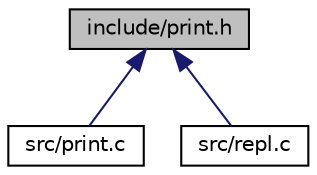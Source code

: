 digraph "include/print.h"
{
  edge [fontname="Helvetica",fontsize="10",labelfontname="Helvetica",labelfontsize="10"];
  node [fontname="Helvetica",fontsize="10",shape=record];
  Node1 [label="include/print.h",height=0.2,width=0.4,color="black", fillcolor="grey75", style="filled", fontcolor="black"];
  Node1 -> Node2 [dir="back",color="midnightblue",fontsize="10",style="solid"];
  Node2 [label="src/print.c",height=0.2,width=0.4,color="black", fillcolor="white", style="filled",URL="$print_8c.html",tooltip="Printing stuff for SFS. "];
  Node1 -> Node3 [dir="back",color="midnightblue",fontsize="10",style="solid"];
  Node3 [label="src/repl.c",height=0.2,width=0.4,color="black", fillcolor="white", style="filled",URL="$repl_8c.html",tooltip="Boucle principale interpréteur scheme. "];
}
